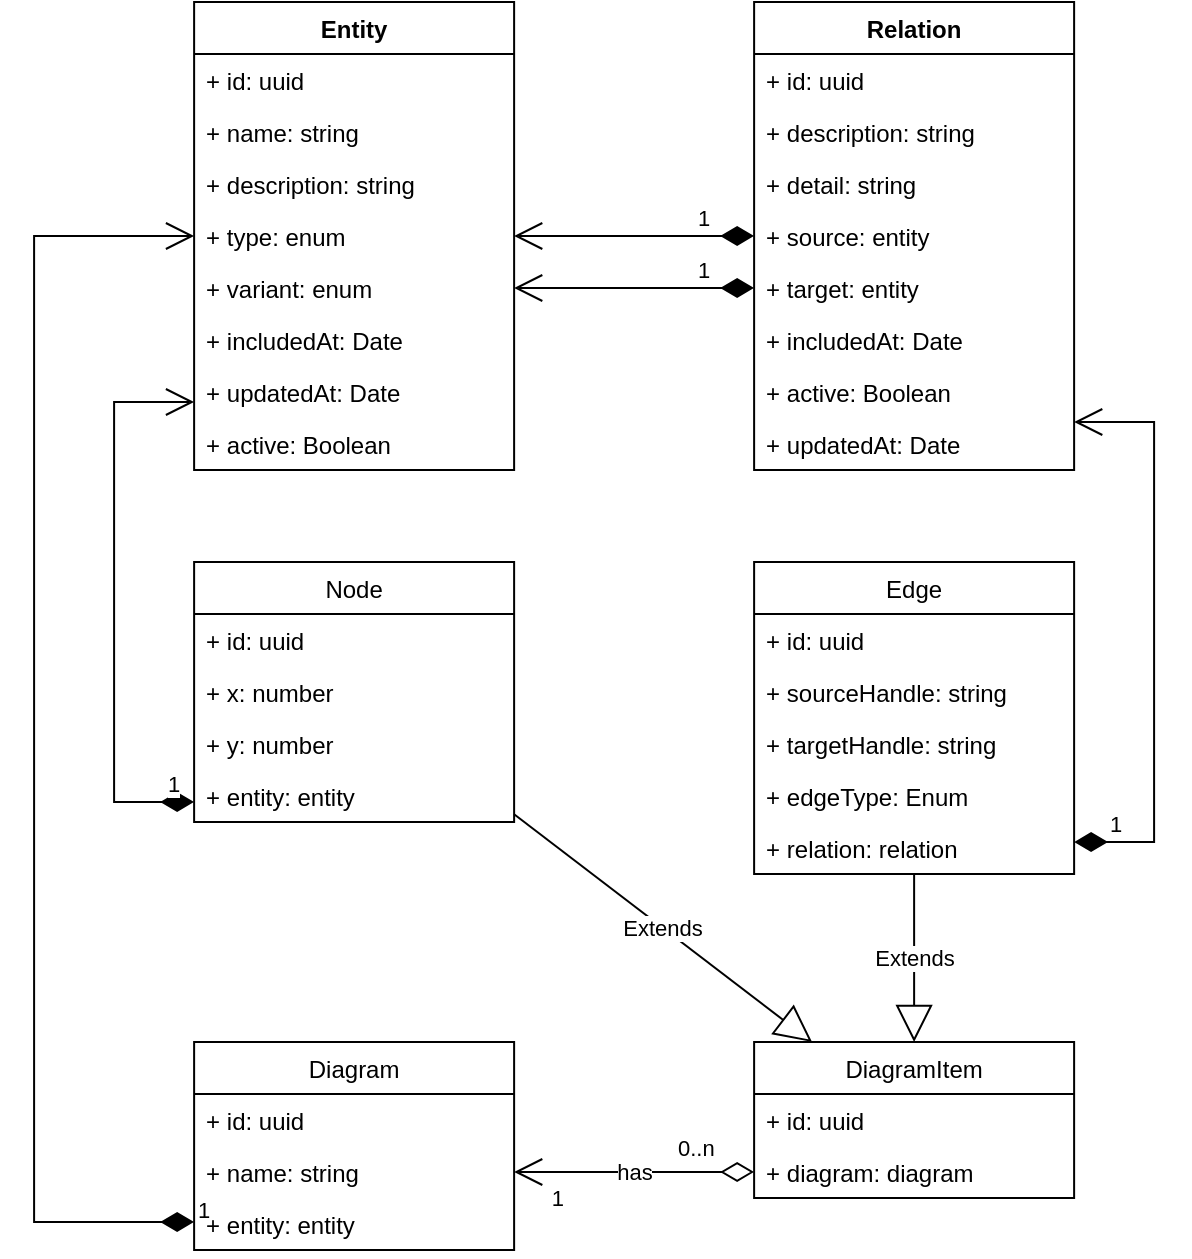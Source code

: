 <mxfile version="18.0.1" type="device"><diagram id="mmAUpQD3ylELATERHeT5" name="Page-1"><mxGraphModel dx="977" dy="718" grid="1" gridSize="10" guides="1" tooltips="1" connect="1" arrows="1" fold="1" page="1" pageScale="1" pageWidth="850" pageHeight="1100" math="0" shadow="0"><root><mxCell id="0"/><mxCell id="1" parent="0"/><mxCell id="WkL4lG4fV4KYfJ4f6us_-1" value="Entity" style="swimlane;fontStyle=1;align=center;verticalAlign=top;childLayout=stackLayout;horizontal=1;startSize=26;horizontalStack=0;resizeParent=1;resizeParentMax=0;resizeLast=0;collapsible=1;marginBottom=0;" parent="1" vertex="1"><mxGeometry x="120.06" y="40" width="160" height="234" as="geometry"/></mxCell><mxCell id="WkL4lG4fV4KYfJ4f6us_-2" value="+ id: uuid" style="text;strokeColor=none;fillColor=none;align=left;verticalAlign=top;spacingLeft=4;spacingRight=4;overflow=hidden;rotatable=0;points=[[0,0.5],[1,0.5]];portConstraint=eastwest;" parent="WkL4lG4fV4KYfJ4f6us_-1" vertex="1"><mxGeometry y="26" width="160" height="26" as="geometry"/></mxCell><mxCell id="yqpnCSRdpN5g07DnJAGt-5" value="+ name: string" style="text;strokeColor=none;fillColor=none;align=left;verticalAlign=top;spacingLeft=4;spacingRight=4;overflow=hidden;rotatable=0;points=[[0,0.5],[1,0.5]];portConstraint=eastwest;" vertex="1" parent="WkL4lG4fV4KYfJ4f6us_-1"><mxGeometry y="52" width="160" height="26" as="geometry"/></mxCell><mxCell id="yqpnCSRdpN5g07DnJAGt-7" value="+ description: string" style="text;strokeColor=none;fillColor=none;align=left;verticalAlign=top;spacingLeft=4;spacingRight=4;overflow=hidden;rotatable=0;points=[[0,0.5],[1,0.5]];portConstraint=eastwest;" vertex="1" parent="WkL4lG4fV4KYfJ4f6us_-1"><mxGeometry y="78" width="160" height="26" as="geometry"/></mxCell><mxCell id="yqpnCSRdpN5g07DnJAGt-8" value="+ type: enum" style="text;strokeColor=none;fillColor=none;align=left;verticalAlign=top;spacingLeft=4;spacingRight=4;overflow=hidden;rotatable=0;points=[[0,0.5],[1,0.5]];portConstraint=eastwest;" vertex="1" parent="WkL4lG4fV4KYfJ4f6us_-1"><mxGeometry y="104" width="160" height="26" as="geometry"/></mxCell><mxCell id="yqpnCSRdpN5g07DnJAGt-9" value="+ variant: enum" style="text;strokeColor=none;fillColor=none;align=left;verticalAlign=top;spacingLeft=4;spacingRight=4;overflow=hidden;rotatable=0;points=[[0,0.5],[1,0.5]];portConstraint=eastwest;" vertex="1" parent="WkL4lG4fV4KYfJ4f6us_-1"><mxGeometry y="130" width="160" height="26" as="geometry"/></mxCell><mxCell id="yqpnCSRdpN5g07DnJAGt-10" value="+ includedAt: Date" style="text;strokeColor=none;fillColor=none;align=left;verticalAlign=top;spacingLeft=4;spacingRight=4;overflow=hidden;rotatable=0;points=[[0,0.5],[1,0.5]];portConstraint=eastwest;" vertex="1" parent="WkL4lG4fV4KYfJ4f6us_-1"><mxGeometry y="156" width="160" height="26" as="geometry"/></mxCell><mxCell id="yqpnCSRdpN5g07DnJAGt-11" value="+ updatedAt: Date" style="text;strokeColor=none;fillColor=none;align=left;verticalAlign=top;spacingLeft=4;spacingRight=4;overflow=hidden;rotatable=0;points=[[0,0.5],[1,0.5]];portConstraint=eastwest;" vertex="1" parent="WkL4lG4fV4KYfJ4f6us_-1"><mxGeometry y="182" width="160" height="26" as="geometry"/></mxCell><mxCell id="yqpnCSRdpN5g07DnJAGt-12" value="+ active: Boolean" style="text;strokeColor=none;fillColor=none;align=left;verticalAlign=top;spacingLeft=4;spacingRight=4;overflow=hidden;rotatable=0;points=[[0,0.5],[1,0.5]];portConstraint=eastwest;" vertex="1" parent="WkL4lG4fV4KYfJ4f6us_-1"><mxGeometry y="208" width="160" height="26" as="geometry"/></mxCell><mxCell id="yqpnCSRdpN5g07DnJAGt-13" value="Relation" style="swimlane;fontStyle=1;align=center;verticalAlign=top;childLayout=stackLayout;horizontal=1;startSize=26;horizontalStack=0;resizeParent=1;resizeParentMax=0;resizeLast=0;collapsible=1;marginBottom=0;" vertex="1" parent="1"><mxGeometry x="400.06" y="40" width="160" height="234" as="geometry"/></mxCell><mxCell id="yqpnCSRdpN5g07DnJAGt-14" value="+ id: uuid" style="text;strokeColor=none;fillColor=none;align=left;verticalAlign=top;spacingLeft=4;spacingRight=4;overflow=hidden;rotatable=0;points=[[0,0.5],[1,0.5]];portConstraint=eastwest;" vertex="1" parent="yqpnCSRdpN5g07DnJAGt-13"><mxGeometry y="26" width="160" height="26" as="geometry"/></mxCell><mxCell id="yqpnCSRdpN5g07DnJAGt-17" value="+ description: string" style="text;strokeColor=none;fillColor=none;align=left;verticalAlign=top;spacingLeft=4;spacingRight=4;overflow=hidden;rotatable=0;points=[[0,0.5],[1,0.5]];portConstraint=eastwest;" vertex="1" parent="yqpnCSRdpN5g07DnJAGt-13"><mxGeometry y="52" width="160" height="26" as="geometry"/></mxCell><mxCell id="yqpnCSRdpN5g07DnJAGt-18" value="+ detail: string" style="text;strokeColor=none;fillColor=none;align=left;verticalAlign=top;spacingLeft=4;spacingRight=4;overflow=hidden;rotatable=0;points=[[0,0.5],[1,0.5]];portConstraint=eastwest;" vertex="1" parent="yqpnCSRdpN5g07DnJAGt-13"><mxGeometry y="78" width="160" height="26" as="geometry"/></mxCell><mxCell id="yqpnCSRdpN5g07DnJAGt-22" value="+ source: entity" style="text;strokeColor=none;fillColor=none;align=left;verticalAlign=top;spacingLeft=4;spacingRight=4;overflow=hidden;rotatable=0;points=[[0,0.5],[1,0.5]];portConstraint=eastwest;" vertex="1" parent="yqpnCSRdpN5g07DnJAGt-13"><mxGeometry y="104" width="160" height="26" as="geometry"/></mxCell><mxCell id="yqpnCSRdpN5g07DnJAGt-23" value="+ target: entity" style="text;strokeColor=none;fillColor=none;align=left;verticalAlign=top;spacingLeft=4;spacingRight=4;overflow=hidden;rotatable=0;points=[[0,0.5],[1,0.5]];portConstraint=eastwest;" vertex="1" parent="yqpnCSRdpN5g07DnJAGt-13"><mxGeometry y="130" width="160" height="26" as="geometry"/></mxCell><mxCell id="yqpnCSRdpN5g07DnJAGt-24" value="+ includedAt: Date" style="text;strokeColor=none;fillColor=none;align=left;verticalAlign=top;spacingLeft=4;spacingRight=4;overflow=hidden;rotatable=0;points=[[0,0.5],[1,0.5]];portConstraint=eastwest;" vertex="1" parent="yqpnCSRdpN5g07DnJAGt-13"><mxGeometry y="156" width="160" height="26" as="geometry"/></mxCell><mxCell id="yqpnCSRdpN5g07DnJAGt-26" value="+ active: Boolean" style="text;strokeColor=none;fillColor=none;align=left;verticalAlign=top;spacingLeft=4;spacingRight=4;overflow=hidden;rotatable=0;points=[[0,0.5],[1,0.5]];portConstraint=eastwest;" vertex="1" parent="yqpnCSRdpN5g07DnJAGt-13"><mxGeometry y="182" width="160" height="26" as="geometry"/></mxCell><mxCell id="yqpnCSRdpN5g07DnJAGt-25" value="+ updatedAt: Date" style="text;strokeColor=none;fillColor=none;align=left;verticalAlign=top;spacingLeft=4;spacingRight=4;overflow=hidden;rotatable=0;points=[[0,0.5],[1,0.5]];portConstraint=eastwest;" vertex="1" parent="yqpnCSRdpN5g07DnJAGt-13"><mxGeometry y="208" width="160" height="26" as="geometry"/></mxCell><mxCell id="yqpnCSRdpN5g07DnJAGt-27" value="1" style="endArrow=open;html=1;endSize=12;startArrow=diamondThin;startSize=14;startFill=1;edgeStyle=orthogonalEdgeStyle;align=left;verticalAlign=bottom;rounded=0;" edge="1" parent="1" source="yqpnCSRdpN5g07DnJAGt-22" target="WkL4lG4fV4KYfJ4f6us_-1"><mxGeometry x="-0.5" relative="1" as="geometry"><mxPoint x="320.06" y="-50" as="sourcePoint"/><mxPoint x="480.06" y="-50" as="targetPoint"/><mxPoint as="offset"/></mxGeometry></mxCell><mxCell id="yqpnCSRdpN5g07DnJAGt-28" value="1" style="endArrow=open;html=1;endSize=12;startArrow=diamondThin;startSize=14;startFill=1;edgeStyle=orthogonalEdgeStyle;align=left;verticalAlign=bottom;rounded=0;" edge="1" parent="1" source="yqpnCSRdpN5g07DnJAGt-23" target="WkL4lG4fV4KYfJ4f6us_-1"><mxGeometry x="-0.5" relative="1" as="geometry"><mxPoint x="480.06" y="167" as="sourcePoint"/><mxPoint x="280.06" y="167" as="targetPoint"/><Array as="points"><mxPoint x="320.06" y="183"/><mxPoint x="320.06" y="183"/></Array><mxPoint as="offset"/></mxGeometry></mxCell><mxCell id="yqpnCSRdpN5g07DnJAGt-29" value="DiagramItem" style="swimlane;fontStyle=0;childLayout=stackLayout;horizontal=1;startSize=26;fillColor=none;horizontalStack=0;resizeParent=1;resizeParentMax=0;resizeLast=0;collapsible=1;marginBottom=0;" vertex="1" parent="1"><mxGeometry x="400.06" y="560" width="160" height="78" as="geometry"/></mxCell><mxCell id="yqpnCSRdpN5g07DnJAGt-33" value="+ id: uuid" style="text;strokeColor=none;fillColor=none;align=left;verticalAlign=top;spacingLeft=4;spacingRight=4;overflow=hidden;rotatable=0;points=[[0,0.5],[1,0.5]];portConstraint=eastwest;" vertex="1" parent="yqpnCSRdpN5g07DnJAGt-29"><mxGeometry y="26" width="160" height="26" as="geometry"/></mxCell><mxCell id="yqpnCSRdpN5g07DnJAGt-51" value="+ diagram: diagram" style="text;strokeColor=none;fillColor=none;align=left;verticalAlign=top;spacingLeft=4;spacingRight=4;overflow=hidden;rotatable=0;points=[[0,0.5],[1,0.5]];portConstraint=eastwest;" vertex="1" parent="yqpnCSRdpN5g07DnJAGt-29"><mxGeometry y="52" width="160" height="26" as="geometry"/></mxCell><mxCell id="yqpnCSRdpN5g07DnJAGt-34" value="Node" style="swimlane;fontStyle=0;childLayout=stackLayout;horizontal=1;startSize=26;fillColor=none;horizontalStack=0;resizeParent=1;resizeParentMax=0;resizeLast=0;collapsible=1;marginBottom=0;" vertex="1" parent="1"><mxGeometry x="120.06" y="320" width="160" height="130" as="geometry"/></mxCell><mxCell id="yqpnCSRdpN5g07DnJAGt-57" value="+ id: uuid" style="text;strokeColor=none;fillColor=none;align=left;verticalAlign=top;spacingLeft=4;spacingRight=4;overflow=hidden;rotatable=0;points=[[0,0.5],[1,0.5]];portConstraint=eastwest;" vertex="1" parent="yqpnCSRdpN5g07DnJAGt-34"><mxGeometry y="26" width="160" height="26" as="geometry"/></mxCell><mxCell id="yqpnCSRdpN5g07DnJAGt-35" value="+ x: number" style="text;strokeColor=none;fillColor=none;align=left;verticalAlign=top;spacingLeft=4;spacingRight=4;overflow=hidden;rotatable=0;points=[[0,0.5],[1,0.5]];portConstraint=eastwest;" vertex="1" parent="yqpnCSRdpN5g07DnJAGt-34"><mxGeometry y="52" width="160" height="26" as="geometry"/></mxCell><mxCell id="yqpnCSRdpN5g07DnJAGt-36" value="+ y: number" style="text;strokeColor=none;fillColor=none;align=left;verticalAlign=top;spacingLeft=4;spacingRight=4;overflow=hidden;rotatable=0;points=[[0,0.5],[1,0.5]];portConstraint=eastwest;" vertex="1" parent="yqpnCSRdpN5g07DnJAGt-34"><mxGeometry y="78" width="160" height="26" as="geometry"/></mxCell><mxCell id="yqpnCSRdpN5g07DnJAGt-59" value="+ entity: entity" style="text;strokeColor=none;fillColor=none;align=left;verticalAlign=top;spacingLeft=4;spacingRight=4;overflow=hidden;rotatable=0;points=[[0,0.5],[1,0.5]];portConstraint=eastwest;" vertex="1" parent="yqpnCSRdpN5g07DnJAGt-34"><mxGeometry y="104" width="160" height="26" as="geometry"/></mxCell><mxCell id="yqpnCSRdpN5g07DnJAGt-39" value="Edge" style="swimlane;fontStyle=0;childLayout=stackLayout;horizontal=1;startSize=26;fillColor=none;horizontalStack=0;resizeParent=1;resizeParentMax=0;resizeLast=0;collapsible=1;marginBottom=0;" vertex="1" parent="1"><mxGeometry x="400.06" y="320" width="160" height="156" as="geometry"/></mxCell><mxCell id="yqpnCSRdpN5g07DnJAGt-58" value="+ id: uuid" style="text;strokeColor=none;fillColor=none;align=left;verticalAlign=top;spacingLeft=4;spacingRight=4;overflow=hidden;rotatable=0;points=[[0,0.5],[1,0.5]];portConstraint=eastwest;" vertex="1" parent="yqpnCSRdpN5g07DnJAGt-39"><mxGeometry y="26" width="160" height="26" as="geometry"/></mxCell><mxCell id="yqpnCSRdpN5g07DnJAGt-40" value="+ sourceHandle: string" style="text;strokeColor=none;fillColor=none;align=left;verticalAlign=top;spacingLeft=4;spacingRight=4;overflow=hidden;rotatable=0;points=[[0,0.5],[1,0.5]];portConstraint=eastwest;" vertex="1" parent="yqpnCSRdpN5g07DnJAGt-39"><mxGeometry y="52" width="160" height="26" as="geometry"/></mxCell><mxCell id="yqpnCSRdpN5g07DnJAGt-41" value="+ targetHandle: string" style="text;strokeColor=none;fillColor=none;align=left;verticalAlign=top;spacingLeft=4;spacingRight=4;overflow=hidden;rotatable=0;points=[[0,0.5],[1,0.5]];portConstraint=eastwest;" vertex="1" parent="yqpnCSRdpN5g07DnJAGt-39"><mxGeometry y="78" width="160" height="26" as="geometry"/></mxCell><mxCell id="yqpnCSRdpN5g07DnJAGt-42" value="+ edgeType: Enum" style="text;strokeColor=none;fillColor=none;align=left;verticalAlign=top;spacingLeft=4;spacingRight=4;overflow=hidden;rotatable=0;points=[[0,0.5],[1,0.5]];portConstraint=eastwest;" vertex="1" parent="yqpnCSRdpN5g07DnJAGt-39"><mxGeometry y="104" width="160" height="26" as="geometry"/></mxCell><mxCell id="yqpnCSRdpN5g07DnJAGt-61" value="+ relation: relation" style="text;strokeColor=none;fillColor=none;align=left;verticalAlign=top;spacingLeft=4;spacingRight=4;overflow=hidden;rotatable=0;points=[[0,0.5],[1,0.5]];portConstraint=eastwest;" vertex="1" parent="yqpnCSRdpN5g07DnJAGt-39"><mxGeometry y="130" width="160" height="26" as="geometry"/></mxCell><mxCell id="yqpnCSRdpN5g07DnJAGt-44" value="Extends" style="endArrow=block;endSize=16;endFill=0;html=1;rounded=0;" edge="1" parent="1" source="yqpnCSRdpN5g07DnJAGt-34" target="yqpnCSRdpN5g07DnJAGt-29"><mxGeometry width="160" relative="1" as="geometry"><mxPoint x="200.06" y="350" as="sourcePoint"/><mxPoint x="80.06" y="510" as="targetPoint"/></mxGeometry></mxCell><mxCell id="yqpnCSRdpN5g07DnJAGt-45" value="Extends" style="endArrow=block;endSize=16;endFill=0;html=1;rounded=0;" edge="1" parent="1" source="yqpnCSRdpN5g07DnJAGt-39" target="yqpnCSRdpN5g07DnJAGt-29"><mxGeometry width="160" relative="1" as="geometry"><mxPoint x="231.797" y="454" as="sourcePoint"/><mxPoint x="290.389" y="550" as="targetPoint"/></mxGeometry></mxCell><mxCell id="yqpnCSRdpN5g07DnJAGt-46" value="Diagram" style="swimlane;fontStyle=0;childLayout=stackLayout;horizontal=1;startSize=26;fillColor=none;horizontalStack=0;resizeParent=1;resizeParentMax=0;resizeLast=0;collapsible=1;marginBottom=0;" vertex="1" parent="1"><mxGeometry x="120.06" y="560" width="160" height="104" as="geometry"/></mxCell><mxCell id="yqpnCSRdpN5g07DnJAGt-47" value="+ id: uuid" style="text;strokeColor=none;fillColor=none;align=left;verticalAlign=top;spacingLeft=4;spacingRight=4;overflow=hidden;rotatable=0;points=[[0,0.5],[1,0.5]];portConstraint=eastwest;" vertex="1" parent="yqpnCSRdpN5g07DnJAGt-46"><mxGeometry y="26" width="160" height="26" as="geometry"/></mxCell><mxCell id="yqpnCSRdpN5g07DnJAGt-48" value="+ name: string" style="text;strokeColor=none;fillColor=none;align=left;verticalAlign=top;spacingLeft=4;spacingRight=4;overflow=hidden;rotatable=0;points=[[0,0.5],[1,0.5]];portConstraint=eastwest;" vertex="1" parent="yqpnCSRdpN5g07DnJAGt-46"><mxGeometry y="52" width="160" height="26" as="geometry"/></mxCell><mxCell id="yqpnCSRdpN5g07DnJAGt-55" value="+ entity: entity" style="text;strokeColor=none;fillColor=none;align=left;verticalAlign=top;spacingLeft=4;spacingRight=4;overflow=hidden;rotatable=0;points=[[0,0.5],[1,0.5]];portConstraint=eastwest;" vertex="1" parent="yqpnCSRdpN5g07DnJAGt-46"><mxGeometry y="78" width="160" height="26" as="geometry"/></mxCell><mxCell id="yqpnCSRdpN5g07DnJAGt-52" value="has" style="endArrow=open;html=1;endSize=12;startArrow=diamondThin;startSize=14;startFill=0;edgeStyle=orthogonalEdgeStyle;rounded=0;" edge="1" parent="1" source="yqpnCSRdpN5g07DnJAGt-51" target="yqpnCSRdpN5g07DnJAGt-46"><mxGeometry relative="1" as="geometry"><mxPoint x="340.06" y="560" as="sourcePoint"/><mxPoint x="500.06" y="560" as="targetPoint"/><Array as="points"><mxPoint x="310.06" y="625"/><mxPoint x="310.06" y="625"/></Array></mxGeometry></mxCell><mxCell id="yqpnCSRdpN5g07DnJAGt-53" value="0..n" style="edgeLabel;resizable=0;html=1;align=left;verticalAlign=top;" connectable="0" vertex="1" parent="yqpnCSRdpN5g07DnJAGt-52"><mxGeometry x="-1" relative="1" as="geometry"><mxPoint x="-40" y="-25" as="offset"/></mxGeometry></mxCell><mxCell id="yqpnCSRdpN5g07DnJAGt-54" value="1" style="edgeLabel;resizable=0;html=1;align=right;verticalAlign=top;" connectable="0" vertex="1" parent="yqpnCSRdpN5g07DnJAGt-52"><mxGeometry x="1" relative="1" as="geometry"><mxPoint x="25" as="offset"/></mxGeometry></mxCell><mxCell id="yqpnCSRdpN5g07DnJAGt-56" value="1" style="endArrow=open;html=1;endSize=12;startArrow=diamondThin;startSize=14;startFill=1;edgeStyle=orthogonalEdgeStyle;align=left;verticalAlign=bottom;rounded=0;" edge="1" parent="1" source="yqpnCSRdpN5g07DnJAGt-55" target="WkL4lG4fV4KYfJ4f6us_-1"><mxGeometry x="-1" y="3" relative="1" as="geometry"><mxPoint x="80.06" y="420" as="sourcePoint"/><mxPoint x="240.06" y="420" as="targetPoint"/><Array as="points"><mxPoint x="40.06" y="650"/><mxPoint x="40.06" y="157"/></Array></mxGeometry></mxCell><mxCell id="yqpnCSRdpN5g07DnJAGt-60" value="1" style="endArrow=open;html=1;endSize=12;startArrow=diamondThin;startSize=14;startFill=1;edgeStyle=orthogonalEdgeStyle;align=left;verticalAlign=bottom;rounded=0;" edge="1" parent="1" source="yqpnCSRdpN5g07DnJAGt-59" target="WkL4lG4fV4KYfJ4f6us_-1"><mxGeometry x="-0.888" relative="1" as="geometry"><mxPoint x="-39.94" y="674.0" as="sourcePoint"/><mxPoint x="120.06" y="167" as="targetPoint"/><Array as="points"><mxPoint x="80.06" y="440"/><mxPoint x="80.06" y="240"/></Array><mxPoint as="offset"/></mxGeometry></mxCell><mxCell id="yqpnCSRdpN5g07DnJAGt-62" value="1" style="endArrow=open;html=1;endSize=12;startArrow=diamondThin;startSize=14;startFill=1;edgeStyle=orthogonalEdgeStyle;align=left;verticalAlign=bottom;rounded=0;" edge="1" parent="1" source="yqpnCSRdpN5g07DnJAGt-61" target="yqpnCSRdpN5g07DnJAGt-13"><mxGeometry x="-0.888" relative="1" as="geometry"><mxPoint x="120.06" y="467.034" as="sourcePoint"/><mxPoint x="120.06" y="250" as="targetPoint"/><Array as="points"><mxPoint x="600.06" y="460"/><mxPoint x="600.06" y="250"/></Array><mxPoint as="offset"/></mxGeometry></mxCell></root></mxGraphModel></diagram></mxfile>